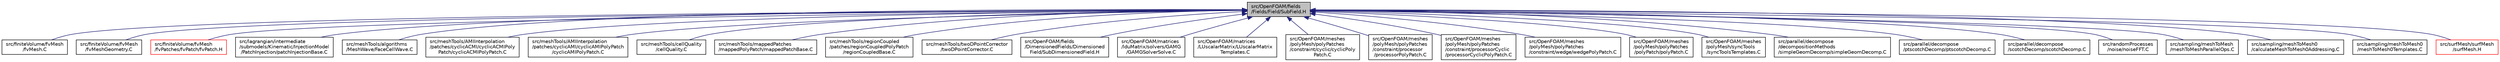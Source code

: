 digraph "src/OpenFOAM/fields/Fields/Field/SubField.H"
{
  bgcolor="transparent";
  edge [fontname="Helvetica",fontsize="10",labelfontname="Helvetica",labelfontsize="10"];
  node [fontname="Helvetica",fontsize="10",shape=record];
  Node97 [label="src/OpenFOAM/fields\l/Fields/Field/SubField.H",height=0.2,width=0.4,color="black", fillcolor="grey75", style="filled", fontcolor="black"];
  Node97 -> Node98 [dir="back",color="midnightblue",fontsize="10",style="solid",fontname="Helvetica"];
  Node98 [label="src/finiteVolume/fvMesh\l/fvMesh.C",height=0.2,width=0.4,color="black",URL="$a03716.html"];
  Node97 -> Node99 [dir="back",color="midnightblue",fontsize="10",style="solid",fontname="Helvetica"];
  Node99 [label="src/finiteVolume/fvMesh\l/fvMeshGeometry.C",height=0.2,width=0.4,color="black",URL="$a03722.html"];
  Node97 -> Node100 [dir="back",color="midnightblue",fontsize="10",style="solid",fontname="Helvetica"];
  Node100 [label="src/finiteVolume/fvMesh\l/fvPatches/fvPatch/fvPatch.H",height=0.2,width=0.4,color="red",URL="$a03866.html"];
  Node97 -> Node2330 [dir="back",color="midnightblue",fontsize="10",style="solid",fontname="Helvetica"];
  Node2330 [label="src/lagrangian/intermediate\l/submodels/Kinematic/InjectionModel\l/PatchInjection/patchInjectionBase.C",height=0.2,width=0.4,color="black",URL="$a06479.html"];
  Node97 -> Node2331 [dir="back",color="midnightblue",fontsize="10",style="solid",fontname="Helvetica"];
  Node2331 [label="src/meshTools/algorithms\l/MeshWave/FaceCellWave.C",height=0.2,width=0.4,color="black",URL="$a07850.html"];
  Node97 -> Node2332 [dir="back",color="midnightblue",fontsize="10",style="solid",fontname="Helvetica"];
  Node2332 [label="src/meshTools/AMIInterpolation\l/patches/cyclicACMI/cyclicACMIPoly\lPatch/cyclicACMIPolyPatch.C",height=0.2,width=0.4,color="black",URL="$a08048.html"];
  Node97 -> Node2333 [dir="back",color="midnightblue",fontsize="10",style="solid",fontname="Helvetica"];
  Node2333 [label="src/meshTools/AMIInterpolation\l/patches/cyclicAMI/cyclicAMIPolyPatch\l/cyclicAMIPolyPatch.C",height=0.2,width=0.4,color="black",URL="$a08087.html"];
  Node97 -> Node2334 [dir="back",color="midnightblue",fontsize="10",style="solid",fontname="Helvetica"];
  Node2334 [label="src/meshTools/cellQuality\l/cellQuality.C",height=0.2,width=0.4,color="black",URL="$a08159.html"];
  Node97 -> Node2335 [dir="back",color="midnightblue",fontsize="10",style="solid",fontname="Helvetica"];
  Node2335 [label="src/meshTools/mappedPatches\l/mappedPolyPatch/mappedPatchBase.C",height=0.2,width=0.4,color="black",URL="$a08279.html"];
  Node97 -> Node2336 [dir="back",color="midnightblue",fontsize="10",style="solid",fontname="Helvetica"];
  Node2336 [label="src/meshTools/regionCoupled\l/patches/regionCoupledPolyPatch\l/regionCoupledBase.C",height=0.2,width=0.4,color="black",URL="$a08429.html"];
  Node97 -> Node2337 [dir="back",color="midnightblue",fontsize="10",style="solid",fontname="Helvetica"];
  Node2337 [label="src/meshTools/twoDPointCorrector\l/twoDPointCorrector.C",height=0.2,width=0.4,color="black",URL="$a08960.html"];
  Node97 -> Node2338 [dir="back",color="midnightblue",fontsize="10",style="solid",fontname="Helvetica"];
  Node2338 [label="src/OpenFOAM/fields\l/DimensionedFields/Dimensioned\lField/SubDimensionedField.H",height=0.2,width=0.4,color="black",URL="$a10154.html"];
  Node97 -> Node2339 [dir="back",color="midnightblue",fontsize="10",style="solid",fontname="Helvetica"];
  Node2339 [label="src/OpenFOAM/matrices\l/lduMatrix/solvers/GAMG\l/GAMGSolverSolve.C",height=0.2,width=0.4,color="black",URL="$a11507.html"];
  Node97 -> Node2340 [dir="back",color="midnightblue",fontsize="10",style="solid",fontname="Helvetica"];
  Node2340 [label="src/OpenFOAM/matrices\l/LUscalarMatrix/LUscalarMatrix\lTemplates.C",height=0.2,width=0.4,color="black",URL="$a11720.html"];
  Node97 -> Node2341 [dir="back",color="midnightblue",fontsize="10",style="solid",fontname="Helvetica"];
  Node2341 [label="src/OpenFOAM/meshes\l/polyMesh/polyPatches\l/constraint/cyclic/cyclicPoly\lPatch.C",height=0.2,width=0.4,color="black",URL="$a12452.html"];
  Node97 -> Node2342 [dir="back",color="midnightblue",fontsize="10",style="solid",fontname="Helvetica"];
  Node2342 [label="src/OpenFOAM/meshes\l/polyMesh/polyPatches\l/constraint/processor\l/processorPolyPatch.C",height=0.2,width=0.4,color="black",URL="$a12482.html"];
  Node97 -> Node2343 [dir="back",color="midnightblue",fontsize="10",style="solid",fontname="Helvetica"];
  Node2343 [label="src/OpenFOAM/meshes\l/polyMesh/polyPatches\l/constraint/processorCyclic\l/processorCyclicPolyPatch.C",height=0.2,width=0.4,color="black",URL="$a12488.html"];
  Node97 -> Node2344 [dir="back",color="midnightblue",fontsize="10",style="solid",fontname="Helvetica"];
  Node2344 [label="src/OpenFOAM/meshes\l/polyMesh/polyPatches\l/constraint/wedge/wedgePolyPatch.C",height=0.2,width=0.4,color="black",URL="$a12506.html"];
  Node97 -> Node2345 [dir="back",color="midnightblue",fontsize="10",style="solid",fontname="Helvetica"];
  Node2345 [label="src/OpenFOAM/meshes\l/polyMesh/polyPatches\l/polyPatch/polyPatch.C",height=0.2,width=0.4,color="black",URL="$a12518.html"];
  Node97 -> Node2346 [dir="back",color="midnightblue",fontsize="10",style="solid",fontname="Helvetica"];
  Node2346 [label="src/OpenFOAM/meshes\l/polyMesh/syncTools\l/syncToolsTemplates.C",height=0.2,width=0.4,color="black",URL="$a12539.html"];
  Node97 -> Node2347 [dir="back",color="midnightblue",fontsize="10",style="solid",fontname="Helvetica"];
  Node2347 [label="src/parallel/decompose\l/decompositionMethods\l/simpleGeomDecomp/simpleGeomDecomp.C",height=0.2,width=0.4,color="black",URL="$a13916.html"];
  Node97 -> Node2348 [dir="back",color="midnightblue",fontsize="10",style="solid",fontname="Helvetica"];
  Node2348 [label="src/parallel/decompose\l/ptscotchDecomp/ptscotchDecomp.C",height=0.2,width=0.4,color="black",URL="$a13934.html"];
  Node97 -> Node2349 [dir="back",color="midnightblue",fontsize="10",style="solid",fontname="Helvetica"];
  Node2349 [label="src/parallel/decompose\l/scotchDecomp/scotchDecomp.C",height=0.2,width=0.4,color="black",URL="$a13940.html"];
  Node97 -> Node2350 [dir="back",color="midnightblue",fontsize="10",style="solid",fontname="Helvetica"];
  Node2350 [label="src/randomProcesses\l/noise/noiseFFT.C",height=0.2,width=0.4,color="black",URL="$a14036.html"];
  Node97 -> Node2351 [dir="back",color="midnightblue",fontsize="10",style="solid",fontname="Helvetica"];
  Node2351 [label="src/sampling/meshToMesh\l/meshToMeshParallelOps.C",height=0.2,width=0.4,color="black",URL="$a14915.html"];
  Node97 -> Node2014 [dir="back",color="midnightblue",fontsize="10",style="solid",fontname="Helvetica"];
  Node2014 [label="src/sampling/meshToMesh0\l/calculateMeshToMesh0Addressing.C",height=0.2,width=0.4,color="black",URL="$a14924.html",tooltip="private member of meshToMesh0. Calculates mesh to mesh addressing pattern (for each cell from one mes..."];
  Node97 -> Node1019 [dir="back",color="midnightblue",fontsize="10",style="solid",fontname="Helvetica"];
  Node1019 [label="src/sampling/meshToMesh0\l/meshToMesh0Templates.C",height=0.2,width=0.4,color="black",URL="$a14936.html"];
  Node97 -> Node2352 [dir="back",color="midnightblue",fontsize="10",style="solid",fontname="Helvetica"];
  Node2352 [label="src/surfMesh/surfMesh\l/surfMesh.H",height=0.2,width=0.4,color="red",URL="$a15623.html"];
}
